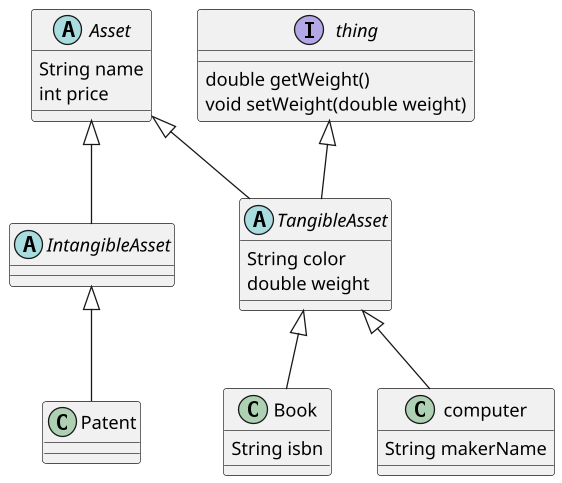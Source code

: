@startuml
'https://plantuml.com/class-diagram

scale 1.3

abstract class Asset {
    String name
    int price
}

interface thing {
    double getWeight()
    void setWeight(double weight)
}

abstract class IntangibleAsset extends Asset {

}

abstract class TangibleAsset extends Asset , thing{
    String color
    double weight
}
class Book extends TangibleAsset {
    String isbn
}
class computer extends TangibleAsset {
    String makerName
}
class Patent extends IntangibleAsset {
}


@enduml
